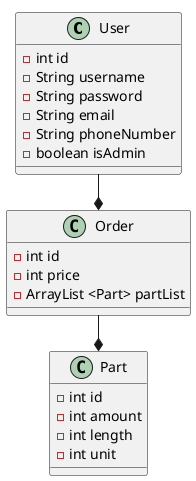 @startuml
!pragma layout smetana

Class User {
- int id
- String username
- String password
- String email
- String phoneNumber
- boolean isAdmin

}

Class Order {
- int id
- int price
- ArrayList <Part> partList
}

Class Part {
- int id
- int amount
- int length
- int unit
}

User --* Order
Order --* Part

@enduml